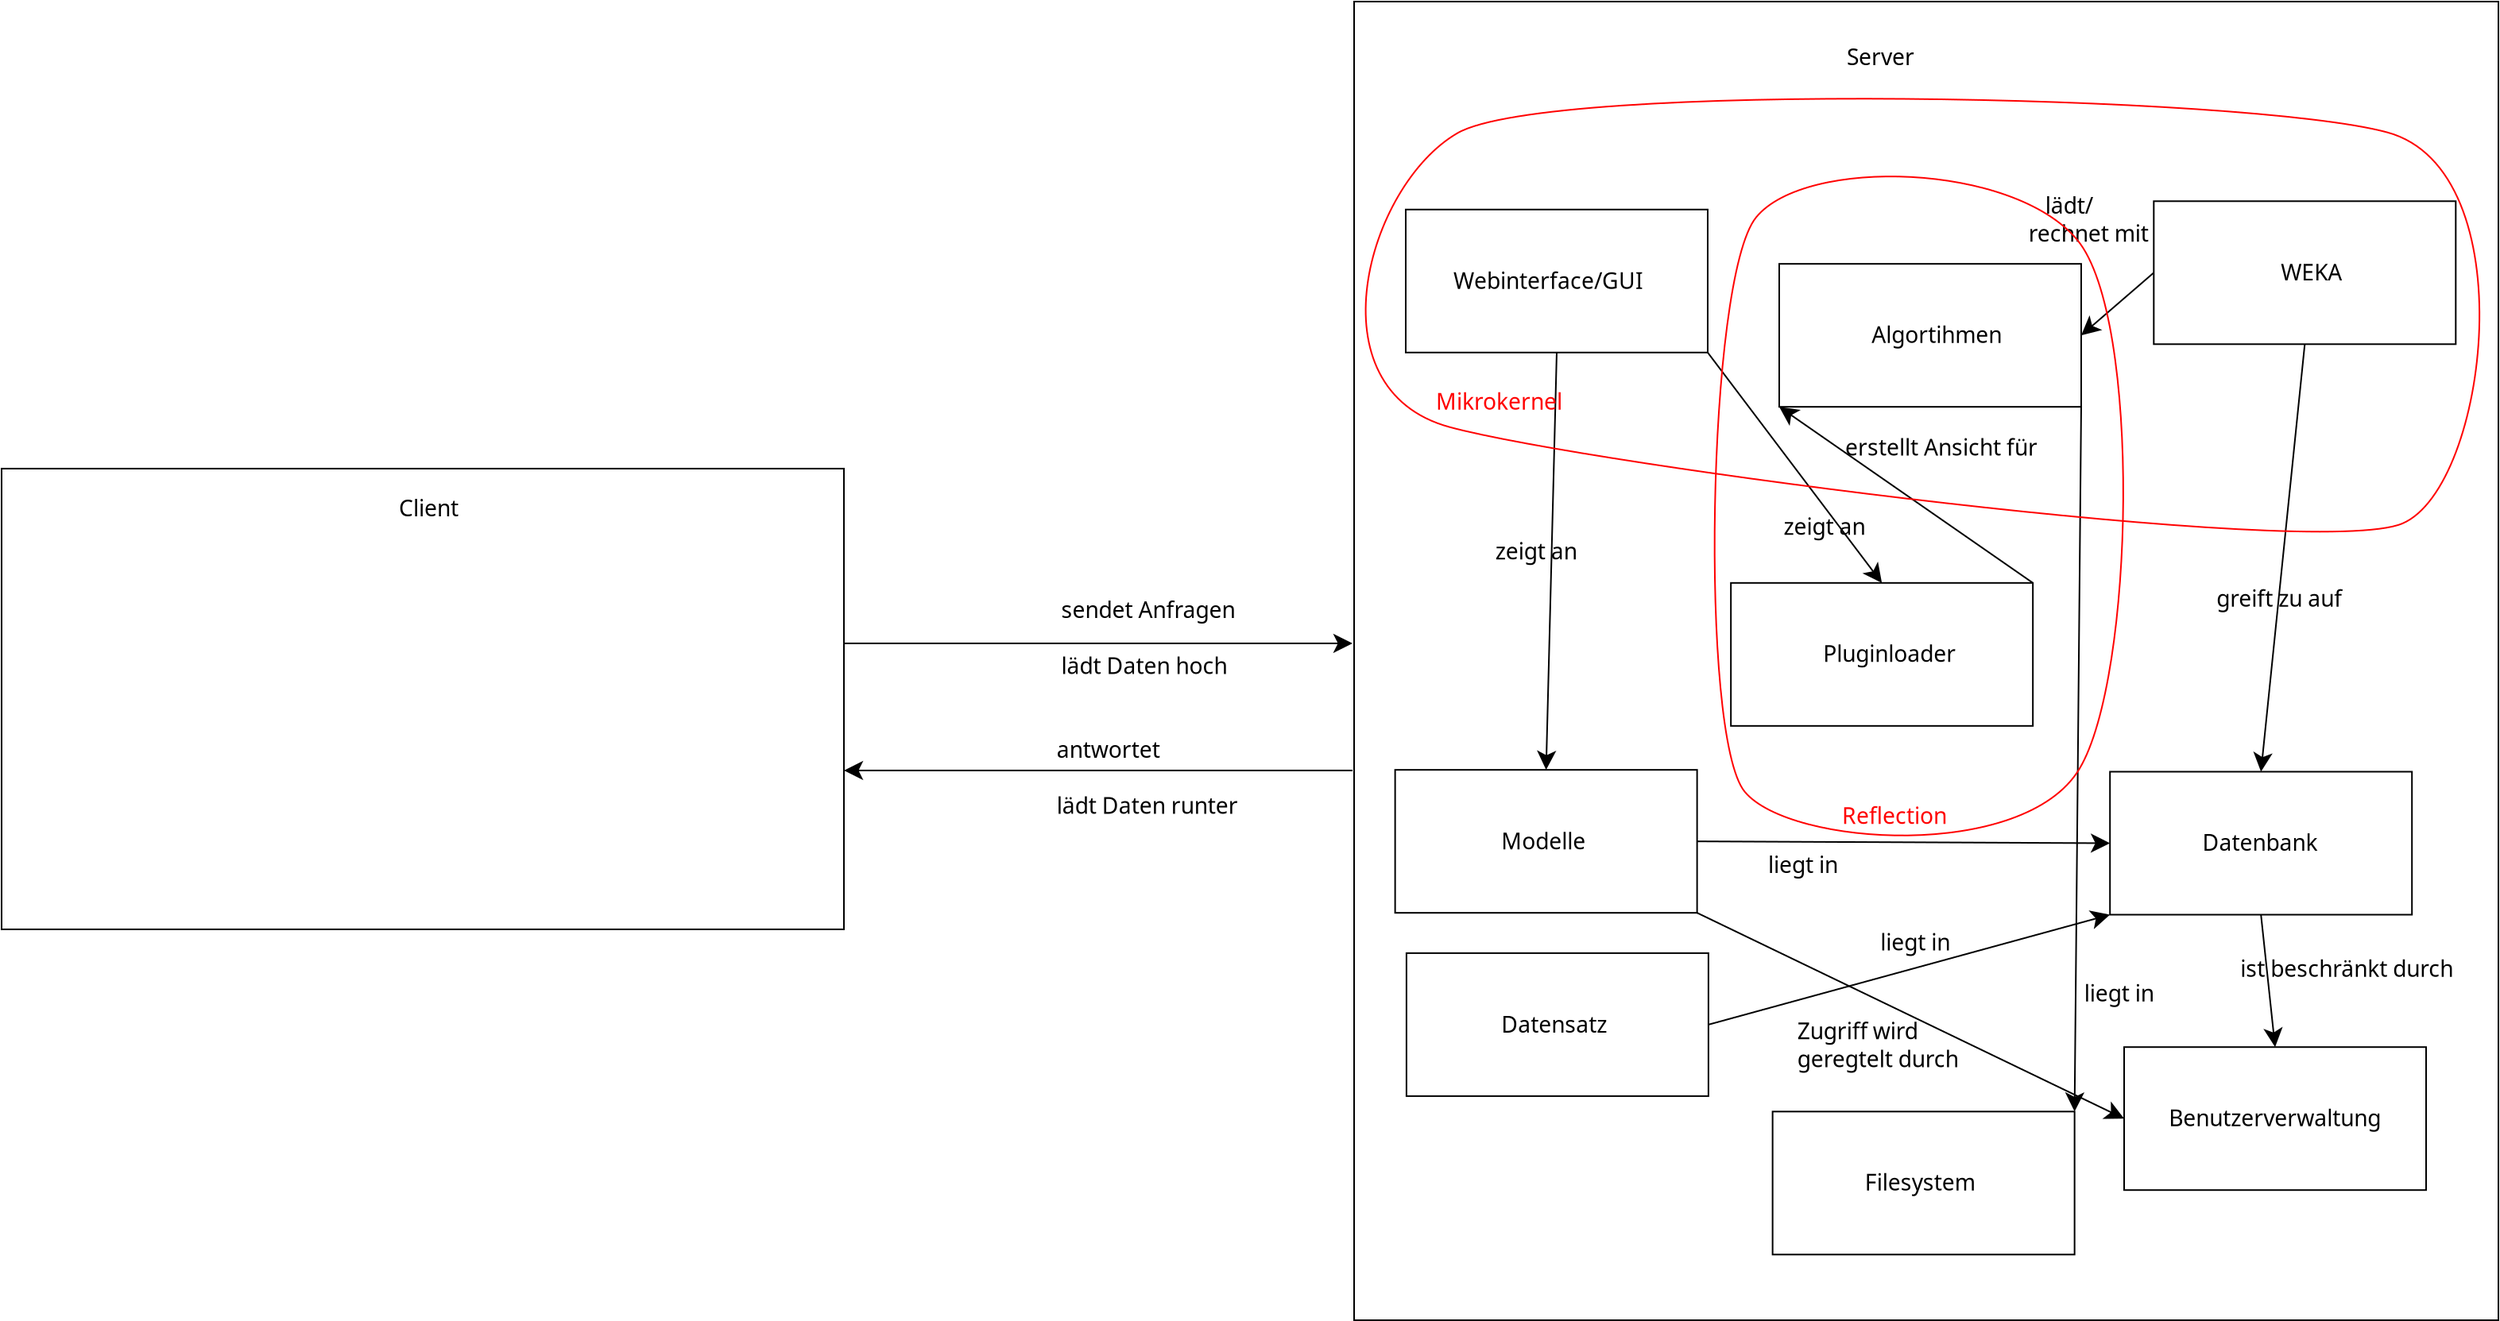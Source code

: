 <?xml version="1.0" encoding="UTF-8"?>
<dia:diagram xmlns:dia="http://www.lysator.liu.se/~alla/dia/">
  <dia:layer name="Server/Client" visible="true">
    <dia:object type="Standard - Line" version="0" id="O0">
      <dia:attribute name="obj_pos">
        <dia:point val="36,7"/>
      </dia:attribute>
      <dia:attribute name="obj_bb">
        <dia:rectangle val="35.95,6.388;68.112,7.612"/>
      </dia:attribute>
      <dia:attribute name="conn_endpoints">
        <dia:point val="36,7"/>
        <dia:point val="68,7"/>
      </dia:attribute>
      <dia:attribute name="numcp">
        <dia:int val="1"/>
      </dia:attribute>
      <dia:attribute name="end_arrow">
        <dia:enum val="22"/>
      </dia:attribute>
      <dia:attribute name="end_arrow_length">
        <dia:real val="1.0"/>
      </dia:attribute>
      <dia:attribute name="end_arrow_width">
        <dia:real val="1.0"/>
      </dia:attribute>
    </dia:object>
    <dia:object type="Standard - Line" version="0" id="O1">
      <dia:attribute name="obj_pos">
        <dia:point val="68,15"/>
      </dia:attribute>
      <dia:attribute name="obj_bb">
        <dia:rectangle val="35.888,14.388;68.05,15.612"/>
      </dia:attribute>
      <dia:attribute name="conn_endpoints">
        <dia:point val="68,15"/>
        <dia:point val="36,15"/>
      </dia:attribute>
      <dia:attribute name="numcp">
        <dia:int val="1"/>
      </dia:attribute>
      <dia:attribute name="end_arrow">
        <dia:enum val="22"/>
      </dia:attribute>
      <dia:attribute name="end_arrow_length">
        <dia:real val="1.0"/>
      </dia:attribute>
      <dia:attribute name="end_arrow_width">
        <dia:real val="1.0"/>
      </dia:attribute>
    </dia:object>
    <dia:object type="Standard - Text" version="1" id="O2">
      <dia:attribute name="obj_pos">
        <dia:point val="-27,6"/>
      </dia:attribute>
      <dia:attribute name="obj_bb">
        <dia:rectangle val="-27,5.405;-27,6.15"/>
      </dia:attribute>
      <dia:attribute name="text">
        <dia:composite type="text">
          <dia:attribute name="string">
            <dia:string>##</dia:string>
          </dia:attribute>
          <dia:attribute name="font">
            <dia:font family="sans" style="0" name="Helvetica"/>
          </dia:attribute>
          <dia:attribute name="height">
            <dia:real val="0.8"/>
          </dia:attribute>
          <dia:attribute name="pos">
            <dia:point val="-27,6"/>
          </dia:attribute>
          <dia:attribute name="color">
            <dia:color val="#000000"/>
          </dia:attribute>
          <dia:attribute name="alignment">
            <dia:enum val="0"/>
          </dia:attribute>
        </dia:composite>
      </dia:attribute>
      <dia:attribute name="valign">
        <dia:enum val="3"/>
      </dia:attribute>
    </dia:object>
    <dia:group>
      <dia:object type="Standard - Box" version="0" id="O3">
        <dia:attribute name="obj_pos">
          <dia:point val="68.1,-33.397"/>
        </dia:attribute>
        <dia:attribute name="obj_bb">
          <dia:rectangle val="68.05,-33.447;140.15,49.653"/>
        </dia:attribute>
        <dia:attribute name="elem_corner">
          <dia:point val="68.1,-33.397"/>
        </dia:attribute>
        <dia:attribute name="elem_width">
          <dia:real val="72"/>
        </dia:attribute>
        <dia:attribute name="elem_height">
          <dia:real val="83"/>
        </dia:attribute>
        <dia:attribute name="show_background">
          <dia:boolean val="true"/>
        </dia:attribute>
      </dia:object>
      <dia:object type="Standard - Text" version="1" id="O4">
        <dia:attribute name="obj_pos">
          <dia:point val="99.1,-29.397"/>
        </dia:attribute>
        <dia:attribute name="obj_bb">
          <dia:rectangle val="99.1,-30.707;103.725,-29.065"/>
        </dia:attribute>
        <dia:attribute name="text">
          <dia:composite type="text">
            <dia:attribute name="string">
              <dia:string>#Server#</dia:string>
            </dia:attribute>
            <dia:attribute name="font">
              <dia:font family="sans" style="0" name="Helvetica"/>
            </dia:attribute>
            <dia:attribute name="height">
              <dia:real val="1.764"/>
            </dia:attribute>
            <dia:attribute name="pos">
              <dia:point val="99.1,-29.397"/>
            </dia:attribute>
            <dia:attribute name="color">
              <dia:color val="#000000"/>
            </dia:attribute>
            <dia:attribute name="alignment">
              <dia:enum val="0"/>
            </dia:attribute>
          </dia:composite>
        </dia:attribute>
        <dia:attribute name="valign">
          <dia:enum val="3"/>
        </dia:attribute>
      </dia:object>
    </dia:group>
    <dia:group>
      <dia:object type="Standard - Box" version="0" id="O5">
        <dia:attribute name="obj_pos">
          <dia:point val="-17,-4"/>
        </dia:attribute>
        <dia:attribute name="obj_bb">
          <dia:rectangle val="-17.05,-4.05;36.05,25.05"/>
        </dia:attribute>
        <dia:attribute name="elem_corner">
          <dia:point val="-17,-4"/>
        </dia:attribute>
        <dia:attribute name="elem_width">
          <dia:real val="53"/>
        </dia:attribute>
        <dia:attribute name="elem_height">
          <dia:real val="29"/>
        </dia:attribute>
        <dia:attribute name="show_background">
          <dia:boolean val="true"/>
        </dia:attribute>
      </dia:object>
      <dia:object type="Standard - Text" version="1" id="O6">
        <dia:attribute name="obj_pos">
          <dia:point val="8,-1"/>
        </dia:attribute>
        <dia:attribute name="obj_bb">
          <dia:rectangle val="8,-2.31;12.082,-0.667"/>
        </dia:attribute>
        <dia:attribute name="text">
          <dia:composite type="text">
            <dia:attribute name="string">
              <dia:string>#Client#</dia:string>
            </dia:attribute>
            <dia:attribute name="font">
              <dia:font family="sans" style="0" name="Helvetica"/>
            </dia:attribute>
            <dia:attribute name="height">
              <dia:real val="1.764"/>
            </dia:attribute>
            <dia:attribute name="pos">
              <dia:point val="8,-1"/>
            </dia:attribute>
            <dia:attribute name="color">
              <dia:color val="#000000"/>
            </dia:attribute>
            <dia:attribute name="alignment">
              <dia:enum val="0"/>
            </dia:attribute>
          </dia:composite>
        </dia:attribute>
        <dia:attribute name="valign">
          <dia:enum val="3"/>
        </dia:attribute>
      </dia:object>
    </dia:group>
    <dia:object type="Standard - Text" version="1" id="O7">
      <dia:attribute name="obj_pos">
        <dia:point val="49.678,5.4"/>
      </dia:attribute>
      <dia:attribute name="obj_bb">
        <dia:rectangle val="49.678,4.049;61.431,9.342"/>
      </dia:attribute>
      <dia:attribute name="text">
        <dia:composite type="text">
          <dia:attribute name="string">
            <dia:string>#sendet Anfragen

lädt Daten hoch#</dia:string>
          </dia:attribute>
          <dia:attribute name="font">
            <dia:font family="sans" style="0" name="Helvetica"/>
          </dia:attribute>
          <dia:attribute name="height">
            <dia:real val="1.764"/>
          </dia:attribute>
          <dia:attribute name="pos">
            <dia:point val="49.678,5.4"/>
          </dia:attribute>
          <dia:attribute name="color">
            <dia:color val="#000000"/>
          </dia:attribute>
          <dia:attribute name="alignment">
            <dia:enum val="0"/>
          </dia:attribute>
        </dia:composite>
      </dia:attribute>
      <dia:attribute name="valign">
        <dia:enum val="3"/>
      </dia:attribute>
    </dia:object>
    <dia:object type="Standard - Text" version="1" id="O8">
      <dia:attribute name="obj_pos">
        <dia:point val="49.392,14.2"/>
      </dia:attribute>
      <dia:attribute name="obj_bb">
        <dia:rectangle val="49.392,12.849;61.661,18.142"/>
      </dia:attribute>
      <dia:attribute name="text">
        <dia:composite type="text">
          <dia:attribute name="string">
            <dia:string>#antwortet

lädt Daten runter#</dia:string>
          </dia:attribute>
          <dia:attribute name="font">
            <dia:font family="sans" style="0" name="Helvetica"/>
          </dia:attribute>
          <dia:attribute name="height">
            <dia:real val="1.764"/>
          </dia:attribute>
          <dia:attribute name="pos">
            <dia:point val="49.392,14.2"/>
          </dia:attribute>
          <dia:attribute name="color">
            <dia:color val="#000000"/>
          </dia:attribute>
          <dia:attribute name="alignment">
            <dia:enum val="0"/>
          </dia:attribute>
        </dia:composite>
      </dia:attribute>
      <dia:attribute name="valign">
        <dia:enum val="3"/>
      </dia:attribute>
    </dia:object>
  </dia:layer>
  <dia:layer name="Objekte" visible="true" active="true">
    <dia:group>
      <dia:object type="Standard - Box" version="0" id="O9">
        <dia:attribute name="obj_pos">
          <dia:point val="118.416,-20.833"/>
        </dia:attribute>
        <dia:attribute name="obj_bb">
          <dia:rectangle val="118.366,-20.883;137.466,-11.783"/>
        </dia:attribute>
        <dia:attribute name="elem_corner">
          <dia:point val="118.416,-20.833"/>
        </dia:attribute>
        <dia:attribute name="elem_width">
          <dia:real val="19"/>
        </dia:attribute>
        <dia:attribute name="elem_height">
          <dia:real val="9"/>
        </dia:attribute>
        <dia:attribute name="show_background">
          <dia:boolean val="true"/>
        </dia:attribute>
      </dia:object>
      <dia:object type="Standard - Text" version="1" id="O10">
        <dia:attribute name="obj_pos">
          <dia:point val="126.416,-15.833"/>
        </dia:attribute>
        <dia:attribute name="obj_bb">
          <dia:rectangle val="126.416,-17.143;130.591,-15.5"/>
        </dia:attribute>
        <dia:attribute name="text">
          <dia:composite type="text">
            <dia:attribute name="string">
              <dia:string>#WEKA#</dia:string>
            </dia:attribute>
            <dia:attribute name="font">
              <dia:font family="sans" style="0" name="Helvetica"/>
            </dia:attribute>
            <dia:attribute name="height">
              <dia:real val="1.764"/>
            </dia:attribute>
            <dia:attribute name="pos">
              <dia:point val="126.416,-15.833"/>
            </dia:attribute>
            <dia:attribute name="color">
              <dia:color val="#000000"/>
            </dia:attribute>
            <dia:attribute name="alignment">
              <dia:enum val="0"/>
            </dia:attribute>
          </dia:composite>
        </dia:attribute>
        <dia:attribute name="valign">
          <dia:enum val="3"/>
        </dia:attribute>
      </dia:object>
    </dia:group>
    <dia:group>
      <dia:object type="Standard - Box" version="0" id="O11">
        <dia:attribute name="obj_pos">
          <dia:point val="94.432,36.47"/>
        </dia:attribute>
        <dia:attribute name="obj_bb">
          <dia:rectangle val="94.382,36.42;113.482,45.52"/>
        </dia:attribute>
        <dia:attribute name="elem_corner">
          <dia:point val="94.432,36.47"/>
        </dia:attribute>
        <dia:attribute name="elem_width">
          <dia:real val="19"/>
        </dia:attribute>
        <dia:attribute name="elem_height">
          <dia:real val="9"/>
        </dia:attribute>
        <dia:attribute name="show_background">
          <dia:boolean val="true"/>
        </dia:attribute>
      </dia:object>
      <dia:object type="Standard - Text" version="1" id="O12">
        <dia:attribute name="obj_pos">
          <dia:point val="100.242,41.443"/>
        </dia:attribute>
        <dia:attribute name="obj_bb">
          <dia:rectangle val="100.242,40.133;107.802,41.775"/>
        </dia:attribute>
        <dia:attribute name="text">
          <dia:composite type="text">
            <dia:attribute name="string">
              <dia:string>#Filesystem#</dia:string>
            </dia:attribute>
            <dia:attribute name="font">
              <dia:font family="sans" style="0" name="Helvetica"/>
            </dia:attribute>
            <dia:attribute name="height">
              <dia:real val="1.764"/>
            </dia:attribute>
            <dia:attribute name="pos">
              <dia:point val="100.242,41.443"/>
            </dia:attribute>
            <dia:attribute name="color">
              <dia:color val="#000000"/>
            </dia:attribute>
            <dia:attribute name="alignment">
              <dia:enum val="0"/>
            </dia:attribute>
          </dia:composite>
        </dia:attribute>
        <dia:attribute name="valign">
          <dia:enum val="3"/>
        </dia:attribute>
      </dia:object>
    </dia:group>
    <dia:group>
      <dia:object type="Standard - Box" version="0" id="O13">
        <dia:attribute name="obj_pos">
          <dia:point val="116.55,32.412"/>
        </dia:attribute>
        <dia:attribute name="obj_bb">
          <dia:rectangle val="116.5,32.362;135.6,41.462"/>
        </dia:attribute>
        <dia:attribute name="elem_corner">
          <dia:point val="116.55,32.412"/>
        </dia:attribute>
        <dia:attribute name="elem_width">
          <dia:real val="19"/>
        </dia:attribute>
        <dia:attribute name="elem_height">
          <dia:real val="9"/>
        </dia:attribute>
        <dia:attribute name="show_background">
          <dia:boolean val="true"/>
        </dia:attribute>
      </dia:object>
      <dia:object type="Standard - Text" version="1" id="O14">
        <dia:attribute name="obj_pos">
          <dia:point val="119.36,37.384"/>
        </dia:attribute>
        <dia:attribute name="obj_bb">
          <dia:rectangle val="119.36,36.074;133.645,37.717"/>
        </dia:attribute>
        <dia:attribute name="text">
          <dia:composite type="text">
            <dia:attribute name="string">
              <dia:string>#Benutzerverwaltung#</dia:string>
            </dia:attribute>
            <dia:attribute name="font">
              <dia:font family="sans" style="0" name="Helvetica"/>
            </dia:attribute>
            <dia:attribute name="height">
              <dia:real val="1.764"/>
            </dia:attribute>
            <dia:attribute name="pos">
              <dia:point val="119.36,37.384"/>
            </dia:attribute>
            <dia:attribute name="color">
              <dia:color val="#000000"/>
            </dia:attribute>
            <dia:attribute name="alignment">
              <dia:enum val="0"/>
            </dia:attribute>
          </dia:composite>
        </dia:attribute>
        <dia:attribute name="valign">
          <dia:enum val="3"/>
        </dia:attribute>
      </dia:object>
    </dia:group>
    <dia:group>
      <dia:object type="Standard - Box" version="0" id="O15">
        <dia:attribute name="obj_pos">
          <dia:point val="91.808,3.195"/>
        </dia:attribute>
        <dia:attribute name="obj_bb">
          <dia:rectangle val="91.758,3.145;110.858,12.245"/>
        </dia:attribute>
        <dia:attribute name="elem_corner">
          <dia:point val="91.808,3.195"/>
        </dia:attribute>
        <dia:attribute name="elem_width">
          <dia:real val="19"/>
        </dia:attribute>
        <dia:attribute name="elem_height">
          <dia:real val="9"/>
        </dia:attribute>
        <dia:attribute name="show_background">
          <dia:boolean val="true"/>
        </dia:attribute>
      </dia:object>
      <dia:object type="Standard - Text" version="1" id="O16">
        <dia:attribute name="obj_pos">
          <dia:point val="97.618,8.167"/>
        </dia:attribute>
        <dia:attribute name="obj_bb">
          <dia:rectangle val="97.618,6.857;106.396,8.5"/>
        </dia:attribute>
        <dia:attribute name="text">
          <dia:composite type="text">
            <dia:attribute name="string">
              <dia:string>#Pluginloader#</dia:string>
            </dia:attribute>
            <dia:attribute name="font">
              <dia:font family="sans" style="0" name="Helvetica"/>
            </dia:attribute>
            <dia:attribute name="height">
              <dia:real val="1.764"/>
            </dia:attribute>
            <dia:attribute name="pos">
              <dia:point val="97.618,8.167"/>
            </dia:attribute>
            <dia:attribute name="color">
              <dia:color val="#000000"/>
            </dia:attribute>
            <dia:attribute name="alignment">
              <dia:enum val="0"/>
            </dia:attribute>
          </dia:composite>
        </dia:attribute>
        <dia:attribute name="valign">
          <dia:enum val="3"/>
        </dia:attribute>
      </dia:object>
    </dia:group>
    <dia:group>
      <dia:object type="Standard - Box" version="0" id="O17">
        <dia:attribute name="obj_pos">
          <dia:point val="71.349,-20.308"/>
        </dia:attribute>
        <dia:attribute name="obj_bb">
          <dia:rectangle val="71.299,-20.358;90.399,-11.258"/>
        </dia:attribute>
        <dia:attribute name="elem_corner">
          <dia:point val="71.349,-20.308"/>
        </dia:attribute>
        <dia:attribute name="elem_width">
          <dia:real val="19"/>
        </dia:attribute>
        <dia:attribute name="elem_height">
          <dia:real val="9"/>
        </dia:attribute>
        <dia:attribute name="show_background">
          <dia:boolean val="true"/>
        </dia:attribute>
      </dia:object>
      <dia:object type="Standard - Text" version="1" id="O18">
        <dia:attribute name="obj_pos">
          <dia:point val="74.349,-15.308"/>
        </dia:attribute>
        <dia:attribute name="obj_bb">
          <dia:rectangle val="74.349,-16.618;86.811,-14.976"/>
        </dia:attribute>
        <dia:attribute name="text">
          <dia:composite type="text">
            <dia:attribute name="string">
              <dia:string>#Webinterface/GUI#</dia:string>
            </dia:attribute>
            <dia:attribute name="font">
              <dia:font family="sans" style="0" name="Helvetica"/>
            </dia:attribute>
            <dia:attribute name="height">
              <dia:real val="1.764"/>
            </dia:attribute>
            <dia:attribute name="pos">
              <dia:point val="74.349,-15.308"/>
            </dia:attribute>
            <dia:attribute name="color">
              <dia:color val="#000000"/>
            </dia:attribute>
            <dia:attribute name="alignment">
              <dia:enum val="0"/>
            </dia:attribute>
          </dia:composite>
        </dia:attribute>
        <dia:attribute name="valign">
          <dia:enum val="3"/>
        </dia:attribute>
      </dia:object>
    </dia:group>
    <dia:group>
      <dia:object type="Standard - Box" version="0" id="O19">
        <dia:attribute name="obj_pos">
          <dia:point val="115.66,15.078"/>
        </dia:attribute>
        <dia:attribute name="obj_bb">
          <dia:rectangle val="115.61,15.028;134.71,24.128"/>
        </dia:attribute>
        <dia:attribute name="elem_corner">
          <dia:point val="115.66,15.078"/>
        </dia:attribute>
        <dia:attribute name="elem_width">
          <dia:real val="19"/>
        </dia:attribute>
        <dia:attribute name="elem_height">
          <dia:real val="9"/>
        </dia:attribute>
        <dia:attribute name="show_background">
          <dia:boolean val="true"/>
        </dia:attribute>
      </dia:object>
      <dia:object type="Standard - Text" version="1" id="O20">
        <dia:attribute name="obj_pos">
          <dia:point val="121.47,20.051"/>
        </dia:attribute>
        <dia:attribute name="obj_bb">
          <dia:rectangle val="121.47,18.741;129.202,20.383"/>
        </dia:attribute>
        <dia:attribute name="text">
          <dia:composite type="text">
            <dia:attribute name="string">
              <dia:string>#Datenbank#</dia:string>
            </dia:attribute>
            <dia:attribute name="font">
              <dia:font family="sans" style="0" name="Helvetica"/>
            </dia:attribute>
            <dia:attribute name="height">
              <dia:real val="1.764"/>
            </dia:attribute>
            <dia:attribute name="pos">
              <dia:point val="121.47,20.051"/>
            </dia:attribute>
            <dia:attribute name="color">
              <dia:color val="#000000"/>
            </dia:attribute>
            <dia:attribute name="alignment">
              <dia:enum val="0"/>
            </dia:attribute>
          </dia:composite>
        </dia:attribute>
        <dia:attribute name="valign">
          <dia:enum val="3"/>
        </dia:attribute>
      </dia:object>
    </dia:group>
    <dia:group>
      <dia:object type="Standard - Box" version="0" id="O21">
        <dia:attribute name="obj_pos">
          <dia:point val="94.849,-16.889"/>
        </dia:attribute>
        <dia:attribute name="obj_bb">
          <dia:rectangle val="94.799,-16.939;113.899,-7.839"/>
        </dia:attribute>
        <dia:attribute name="elem_corner">
          <dia:point val="94.849,-16.889"/>
        </dia:attribute>
        <dia:attribute name="elem_width">
          <dia:real val="19"/>
        </dia:attribute>
        <dia:attribute name="elem_height">
          <dia:real val="9"/>
        </dia:attribute>
        <dia:attribute name="show_background">
          <dia:boolean val="true"/>
        </dia:attribute>
      </dia:object>
      <dia:object type="Standard - Text" version="1" id="O22">
        <dia:attribute name="obj_pos">
          <dia:point val="100.659,-11.916"/>
        </dia:attribute>
        <dia:attribute name="obj_bb">
          <dia:rectangle val="100.659,-13.226;109.324,-11.584"/>
        </dia:attribute>
        <dia:attribute name="text">
          <dia:composite type="text">
            <dia:attribute name="string">
              <dia:string>#Algortihmen#</dia:string>
            </dia:attribute>
            <dia:attribute name="font">
              <dia:font family="sans" style="0" name="Helvetica"/>
            </dia:attribute>
            <dia:attribute name="height">
              <dia:real val="1.764"/>
            </dia:attribute>
            <dia:attribute name="pos">
              <dia:point val="100.659,-11.916"/>
            </dia:attribute>
            <dia:attribute name="color">
              <dia:color val="#000000"/>
            </dia:attribute>
            <dia:attribute name="alignment">
              <dia:enum val="0"/>
            </dia:attribute>
          </dia:composite>
        </dia:attribute>
        <dia:attribute name="valign">
          <dia:enum val="3"/>
        </dia:attribute>
      </dia:object>
    </dia:group>
    <dia:group>
      <dia:object type="Standard - Box" version="0" id="O23">
        <dia:attribute name="obj_pos">
          <dia:point val="70.681,14.961"/>
        </dia:attribute>
        <dia:attribute name="obj_bb">
          <dia:rectangle val="70.631,14.912;89.731,24.012"/>
        </dia:attribute>
        <dia:attribute name="elem_corner">
          <dia:point val="70.681,14.961"/>
        </dia:attribute>
        <dia:attribute name="elem_width">
          <dia:real val="19"/>
        </dia:attribute>
        <dia:attribute name="elem_height">
          <dia:real val="9"/>
        </dia:attribute>
        <dia:attribute name="show_background">
          <dia:boolean val="true"/>
        </dia:attribute>
      </dia:object>
      <dia:object type="Standard - Text" version="1" id="O24">
        <dia:attribute name="obj_pos">
          <dia:point val="77.368,19.962"/>
        </dia:attribute>
        <dia:attribute name="obj_bb">
          <dia:rectangle val="77.368,18.651;82.863,20.294"/>
        </dia:attribute>
        <dia:attribute name="text">
          <dia:composite type="text">
            <dia:attribute name="string">
              <dia:string>#Modelle#</dia:string>
            </dia:attribute>
            <dia:attribute name="font">
              <dia:font family="sans" style="0" name="Helvetica"/>
            </dia:attribute>
            <dia:attribute name="height">
              <dia:real val="1.764"/>
            </dia:attribute>
            <dia:attribute name="pos">
              <dia:point val="77.368,19.962"/>
            </dia:attribute>
            <dia:attribute name="color">
              <dia:color val="#000000"/>
            </dia:attribute>
            <dia:attribute name="alignment">
              <dia:enum val="0"/>
            </dia:attribute>
          </dia:composite>
        </dia:attribute>
        <dia:attribute name="valign">
          <dia:enum val="3"/>
        </dia:attribute>
      </dia:object>
    </dia:group>
    <dia:object type="Standard - Line" version="0" id="O25">
      <dia:attribute name="obj_pos">
        <dia:point val="113.432,36.47"/>
      </dia:attribute>
      <dia:attribute name="obj_bb">
        <dia:rectangle val="112.832,-7.939;114.056,36.521"/>
      </dia:attribute>
      <dia:attribute name="conn_endpoints">
        <dia:point val="113.432,36.47"/>
        <dia:point val="113.849,-7.889"/>
      </dia:attribute>
      <dia:attribute name="numcp">
        <dia:int val="1"/>
      </dia:attribute>
      <dia:attribute name="start_arrow">
        <dia:enum val="22"/>
      </dia:attribute>
      <dia:attribute name="start_arrow_length">
        <dia:real val="1.0"/>
      </dia:attribute>
      <dia:attribute name="start_arrow_width">
        <dia:real val="1.0"/>
      </dia:attribute>
      <dia:connections>
        <dia:connection handle="0" to="O11" connection="2"/>
        <dia:connection handle="1" to="O21" connection="7"/>
      </dia:connections>
    </dia:object>
    <dia:group>
      <dia:object type="Standard - Box" version="0" id="O26">
        <dia:attribute name="obj_pos">
          <dia:point val="71.395,26.497"/>
        </dia:attribute>
        <dia:attribute name="obj_bb">
          <dia:rectangle val="71.345,26.447;90.445,35.547"/>
        </dia:attribute>
        <dia:attribute name="elem_corner">
          <dia:point val="71.395,26.497"/>
        </dia:attribute>
        <dia:attribute name="elem_width">
          <dia:real val="19"/>
        </dia:attribute>
        <dia:attribute name="elem_height">
          <dia:real val="9"/>
        </dia:attribute>
        <dia:attribute name="show_background">
          <dia:boolean val="true"/>
        </dia:attribute>
      </dia:object>
      <dia:object type="Standard - Text" version="1" id="O27">
        <dia:attribute name="obj_pos">
          <dia:point val="77.368,31.497"/>
        </dia:attribute>
        <dia:attribute name="obj_bb">
          <dia:rectangle val="77.368,30.187;84.523,31.829"/>
        </dia:attribute>
        <dia:attribute name="text">
          <dia:composite type="text">
            <dia:attribute name="string">
              <dia:string>#Datensatz#</dia:string>
            </dia:attribute>
            <dia:attribute name="font">
              <dia:font family="sans" style="0" name="Helvetica"/>
            </dia:attribute>
            <dia:attribute name="height">
              <dia:real val="1.764"/>
            </dia:attribute>
            <dia:attribute name="pos">
              <dia:point val="77.368,31.497"/>
            </dia:attribute>
            <dia:attribute name="color">
              <dia:color val="#000000"/>
            </dia:attribute>
            <dia:attribute name="alignment">
              <dia:enum val="0"/>
            </dia:attribute>
          </dia:composite>
        </dia:attribute>
        <dia:attribute name="valign">
          <dia:enum val="3"/>
        </dia:attribute>
      </dia:object>
    </dia:group>
    <dia:object type="Standard - Text" version="1" id="O28">
      <dia:attribute name="obj_pos">
        <dia:point val="114.037,29.541"/>
      </dia:attribute>
      <dia:attribute name="obj_bb">
        <dia:rectangle val="113.996,28.19;118.87,29.955"/>
      </dia:attribute>
      <dia:attribute name="text">
        <dia:composite type="text">
          <dia:attribute name="string">
            <dia:string>#liegt in#</dia:string>
          </dia:attribute>
          <dia:attribute name="font">
            <dia:font family="sans" style="0" name="Helvetica"/>
          </dia:attribute>
          <dia:attribute name="height">
            <dia:real val="1.764"/>
          </dia:attribute>
          <dia:attribute name="pos">
            <dia:point val="114.037,29.541"/>
          </dia:attribute>
          <dia:attribute name="color">
            <dia:color val="#000000"/>
          </dia:attribute>
          <dia:attribute name="alignment">
            <dia:enum val="0"/>
          </dia:attribute>
        </dia:composite>
      </dia:attribute>
      <dia:attribute name="valign">
        <dia:enum val="3"/>
      </dia:attribute>
    </dia:object>
    <dia:group>
      <dia:object type="Standard - Line" version="0" id="O29">
        <dia:attribute name="obj_pos">
          <dia:point val="80.849,-11.308"/>
        </dia:attribute>
        <dia:attribute name="obj_bb">
          <dia:rectangle val="79.598,-11.359;80.9,15.073"/>
        </dia:attribute>
        <dia:attribute name="conn_endpoints">
          <dia:point val="80.849,-11.308"/>
          <dia:point val="80.181,14.961"/>
        </dia:attribute>
        <dia:attribute name="numcp">
          <dia:int val="1"/>
        </dia:attribute>
        <dia:attribute name="end_arrow">
          <dia:enum val="22"/>
        </dia:attribute>
        <dia:attribute name="end_arrow_length">
          <dia:real val="1.0"/>
        </dia:attribute>
        <dia:attribute name="end_arrow_width">
          <dia:real val="1.0"/>
        </dia:attribute>
      </dia:object>
      <dia:object type="Standard - Text" version="1" id="O30">
        <dia:attribute name="obj_pos">
          <dia:point val="76.982,1.711"/>
        </dia:attribute>
        <dia:attribute name="obj_bb">
          <dia:rectangle val="76.982,0.401;82.634,2.044"/>
        </dia:attribute>
        <dia:attribute name="text">
          <dia:composite type="text">
            <dia:attribute name="string">
              <dia:string>#zeigt an#</dia:string>
            </dia:attribute>
            <dia:attribute name="font">
              <dia:font family="sans" style="0" name="Helvetica"/>
            </dia:attribute>
            <dia:attribute name="height">
              <dia:real val="1.764"/>
            </dia:attribute>
            <dia:attribute name="pos">
              <dia:point val="76.982,1.711"/>
            </dia:attribute>
            <dia:attribute name="color">
              <dia:color val="#000000"/>
            </dia:attribute>
            <dia:attribute name="alignment">
              <dia:enum val="0"/>
            </dia:attribute>
          </dia:composite>
        </dia:attribute>
        <dia:attribute name="valign">
          <dia:enum val="3"/>
        </dia:attribute>
      </dia:object>
    </dia:group>
    <dia:group>
      <dia:object type="Standard - Line" version="0" id="O31">
        <dia:attribute name="obj_pos">
          <dia:point val="115.66,19.578"/>
        </dia:attribute>
        <dia:attribute name="obj_bb">
          <dia:rectangle val="89.631,18.961;115.71,20.185"/>
        </dia:attribute>
        <dia:attribute name="conn_endpoints">
          <dia:point val="115.66,19.578"/>
          <dia:point val="89.681,19.462"/>
        </dia:attribute>
        <dia:attribute name="numcp">
          <dia:int val="1"/>
        </dia:attribute>
        <dia:attribute name="start_arrow">
          <dia:enum val="22"/>
        </dia:attribute>
        <dia:attribute name="start_arrow_length">
          <dia:real val="1.0"/>
        </dia:attribute>
        <dia:attribute name="start_arrow_width">
          <dia:real val="1.0"/>
        </dia:attribute>
      </dia:object>
      <dia:object type="Standard - Text" version="1" id="O32">
        <dia:attribute name="obj_pos">
          <dia:point val="94.154,21.454"/>
        </dia:attribute>
        <dia:attribute name="obj_bb">
          <dia:rectangle val="94.154,20.103;99.027,21.869"/>
        </dia:attribute>
        <dia:attribute name="text">
          <dia:composite type="text">
            <dia:attribute name="string">
              <dia:string>#liegt in#</dia:string>
            </dia:attribute>
            <dia:attribute name="font">
              <dia:font family="sans" style="0" name="Helvetica"/>
            </dia:attribute>
            <dia:attribute name="height">
              <dia:real val="1.764"/>
            </dia:attribute>
            <dia:attribute name="pos">
              <dia:point val="94.154,21.454"/>
            </dia:attribute>
            <dia:attribute name="color">
              <dia:color val="#000000"/>
            </dia:attribute>
            <dia:attribute name="alignment">
              <dia:enum val="0"/>
            </dia:attribute>
          </dia:composite>
        </dia:attribute>
        <dia:attribute name="valign">
          <dia:enum val="3"/>
        </dia:attribute>
      </dia:object>
    </dia:group>
    <dia:group>
      <dia:object type="Standard - Line" version="0" id="O33">
        <dia:attribute name="obj_pos">
          <dia:point val="90.349,-11.308"/>
        </dia:attribute>
        <dia:attribute name="obj_bb">
          <dia:rectangle val="90.279,-11.378;101.378,3.284"/>
        </dia:attribute>
        <dia:attribute name="conn_endpoints">
          <dia:point val="90.349,-11.308"/>
          <dia:point val="101.308,3.195"/>
        </dia:attribute>
        <dia:attribute name="numcp">
          <dia:int val="1"/>
        </dia:attribute>
        <dia:attribute name="end_arrow">
          <dia:enum val="22"/>
        </dia:attribute>
        <dia:attribute name="end_arrow_length">
          <dia:real val="1.0"/>
        </dia:attribute>
        <dia:attribute name="end_arrow_width">
          <dia:real val="1.0"/>
        </dia:attribute>
      </dia:object>
      <dia:object type="Standard - Text" version="1" id="O34">
        <dia:attribute name="obj_pos">
          <dia:point val="95.129,0.167"/>
        </dia:attribute>
        <dia:attribute name="obj_bb">
          <dia:rectangle val="95.088,-1.184;100.782,0.582"/>
        </dia:attribute>
        <dia:attribute name="text">
          <dia:composite type="text">
            <dia:attribute name="string">
              <dia:string>#zeigt an#</dia:string>
            </dia:attribute>
            <dia:attribute name="font">
              <dia:font family="sans" style="0" name="Helvetica"/>
            </dia:attribute>
            <dia:attribute name="height">
              <dia:real val="1.764"/>
            </dia:attribute>
            <dia:attribute name="pos">
              <dia:point val="95.129,0.167"/>
            </dia:attribute>
            <dia:attribute name="color">
              <dia:color val="#000000"/>
            </dia:attribute>
            <dia:attribute name="alignment">
              <dia:enum val="0"/>
            </dia:attribute>
          </dia:composite>
        </dia:attribute>
        <dia:attribute name="valign">
          <dia:enum val="3"/>
        </dia:attribute>
      </dia:object>
    </dia:group>
    <dia:group>
      <dia:object type="Standard - Line" version="0" id="O35">
        <dia:attribute name="obj_pos">
          <dia:point val="113.849,-12.389"/>
        </dia:attribute>
        <dia:attribute name="obj_bb">
          <dia:rectangle val="113.779,-16.403;118.487,-12.318"/>
        </dia:attribute>
        <dia:attribute name="conn_endpoints">
          <dia:point val="113.849,-12.389"/>
          <dia:point val="118.416,-16.333"/>
        </dia:attribute>
        <dia:attribute name="numcp">
          <dia:int val="1"/>
        </dia:attribute>
        <dia:attribute name="start_arrow">
          <dia:enum val="22"/>
        </dia:attribute>
        <dia:attribute name="start_arrow_length">
          <dia:real val="1.0"/>
        </dia:attribute>
        <dia:attribute name="start_arrow_width">
          <dia:real val="1.0"/>
        </dia:attribute>
      </dia:object>
      <dia:object type="Standard - Text" version="1" id="O36">
        <dia:attribute name="obj_pos">
          <dia:point val="110.541,-20.049"/>
        </dia:attribute>
        <dia:attribute name="obj_bb">
          <dia:rectangle val="110.541,-21.359;118.734,-17.953"/>
        </dia:attribute>
        <dia:attribute name="text">
          <dia:composite type="text">
            <dia:attribute name="string">
              <dia:string>#   lädt/
rechnet mit#</dia:string>
            </dia:attribute>
            <dia:attribute name="font">
              <dia:font family="sans" style="0" name="Helvetica"/>
            </dia:attribute>
            <dia:attribute name="height">
              <dia:real val="1.764"/>
            </dia:attribute>
            <dia:attribute name="pos">
              <dia:point val="110.541,-20.049"/>
            </dia:attribute>
            <dia:attribute name="color">
              <dia:color val="#000000"/>
            </dia:attribute>
            <dia:attribute name="alignment">
              <dia:enum val="0"/>
            </dia:attribute>
          </dia:composite>
        </dia:attribute>
        <dia:attribute name="valign">
          <dia:enum val="3"/>
        </dia:attribute>
      </dia:object>
    </dia:group>
    <dia:group>
      <dia:object type="Standard - Line" version="0" id="O37">
        <dia:attribute name="obj_pos">
          <dia:point val="127.916,-11.833"/>
        </dia:attribute>
        <dia:attribute name="obj_bb">
          <dia:rectangle val="124.664,-11.887;127.971,15.19"/>
        </dia:attribute>
        <dia:attribute name="conn_endpoints">
          <dia:point val="127.916,-11.833"/>
          <dia:point val="125.16,15.078"/>
        </dia:attribute>
        <dia:attribute name="numcp">
          <dia:int val="1"/>
        </dia:attribute>
        <dia:attribute name="end_arrow">
          <dia:enum val="22"/>
        </dia:attribute>
        <dia:attribute name="end_arrow_length">
          <dia:real val="1.0"/>
        </dia:attribute>
        <dia:attribute name="end_arrow_width">
          <dia:real val="1.0"/>
        </dia:attribute>
      </dia:object>
      <dia:object type="Standard - Text" version="1" id="O38">
        <dia:attribute name="obj_pos">
          <dia:point val="122.362,4.686"/>
        </dia:attribute>
        <dia:attribute name="obj_bb">
          <dia:rectangle val="122.362,3.376;130.929,5.019"/>
        </dia:attribute>
        <dia:attribute name="text">
          <dia:composite type="text">
            <dia:attribute name="string">
              <dia:string>#greift zu auf#</dia:string>
            </dia:attribute>
            <dia:attribute name="font">
              <dia:font family="sans" style="0" name="Helvetica"/>
            </dia:attribute>
            <dia:attribute name="height">
              <dia:real val="1.764"/>
            </dia:attribute>
            <dia:attribute name="pos">
              <dia:point val="122.362,4.686"/>
            </dia:attribute>
            <dia:attribute name="color">
              <dia:color val="#000000"/>
            </dia:attribute>
            <dia:attribute name="alignment">
              <dia:enum val="0"/>
            </dia:attribute>
          </dia:composite>
        </dia:attribute>
        <dia:attribute name="valign">
          <dia:enum val="3"/>
        </dia:attribute>
      </dia:object>
    </dia:group>
    <dia:group>
      <dia:object type="Standard - Line" version="0" id="O39">
        <dia:attribute name="obj_pos">
          <dia:point val="125.16,24.078"/>
        </dia:attribute>
        <dia:attribute name="obj_bb">
          <dia:rectangle val="125.105,24.023;126.54,32.523"/>
        </dia:attribute>
        <dia:attribute name="conn_endpoints">
          <dia:point val="125.16,24.078"/>
          <dia:point val="126.05,32.412"/>
        </dia:attribute>
        <dia:attribute name="numcp">
          <dia:int val="1"/>
        </dia:attribute>
        <dia:attribute name="end_arrow">
          <dia:enum val="22"/>
        </dia:attribute>
        <dia:attribute name="end_arrow_length">
          <dia:real val="1.0"/>
        </dia:attribute>
        <dia:attribute name="end_arrow_width">
          <dia:real val="1.0"/>
        </dia:attribute>
      </dia:object>
      <dia:object type="Standard - Text" version="1" id="O40">
        <dia:attribute name="obj_pos">
          <dia:point val="123.86,27.995"/>
        </dia:attribute>
        <dia:attribute name="obj_bb">
          <dia:rectangle val="123.86,26.685;138.343,28.327"/>
        </dia:attribute>
        <dia:attribute name="text">
          <dia:composite type="text">
            <dia:attribute name="string">
              <dia:string>#ist beschränkt durch#</dia:string>
            </dia:attribute>
            <dia:attribute name="font">
              <dia:font family="sans" style="0" name="Helvetica"/>
            </dia:attribute>
            <dia:attribute name="height">
              <dia:real val="1.764"/>
            </dia:attribute>
            <dia:attribute name="pos">
              <dia:point val="123.86,27.995"/>
            </dia:attribute>
            <dia:attribute name="color">
              <dia:color val="#000000"/>
            </dia:attribute>
            <dia:attribute name="alignment">
              <dia:enum val="0"/>
            </dia:attribute>
          </dia:composite>
        </dia:attribute>
        <dia:attribute name="valign">
          <dia:enum val="3"/>
        </dia:attribute>
      </dia:object>
    </dia:group>
    <dia:group>
      <dia:object type="Standard - Line" version="0" id="O41">
        <dia:attribute name="obj_pos">
          <dia:point val="89.681,23.962"/>
        </dia:attribute>
        <dia:attribute name="obj_bb">
          <dia:rectangle val="89.615,23.895;116.651,36.998"/>
        </dia:attribute>
        <dia:attribute name="conn_endpoints">
          <dia:point val="89.681,23.962"/>
          <dia:point val="116.55,36.912"/>
        </dia:attribute>
        <dia:attribute name="numcp">
          <dia:int val="1"/>
        </dia:attribute>
        <dia:attribute name="end_arrow">
          <dia:enum val="22"/>
        </dia:attribute>
        <dia:attribute name="end_arrow_length">
          <dia:real val="1.0"/>
        </dia:attribute>
        <dia:attribute name="end_arrow_width">
          <dia:real val="1.0"/>
        </dia:attribute>
      </dia:object>
      <dia:object type="Standard - Text" version="1" id="O42">
        <dia:attribute name="obj_pos">
          <dia:point val="95.985,31.919"/>
        </dia:attribute>
        <dia:attribute name="obj_bb">
          <dia:rectangle val="95.985,30.609;106.938,34.016"/>
        </dia:attribute>
        <dia:attribute name="text">
          <dia:composite type="text">
            <dia:attribute name="string">
              <dia:string>#Zugriff wird 
geregtelt durch#</dia:string>
            </dia:attribute>
            <dia:attribute name="font">
              <dia:font family="sans" style="0" name="Helvetica"/>
            </dia:attribute>
            <dia:attribute name="height">
              <dia:real val="1.764"/>
            </dia:attribute>
            <dia:attribute name="pos">
              <dia:point val="95.985,31.919"/>
            </dia:attribute>
            <dia:attribute name="color">
              <dia:color val="#000000"/>
            </dia:attribute>
            <dia:attribute name="alignment">
              <dia:enum val="0"/>
            </dia:attribute>
          </dia:composite>
        </dia:attribute>
        <dia:attribute name="valign">
          <dia:enum val="3"/>
        </dia:attribute>
      </dia:object>
    </dia:group>
    <dia:group>
      <dia:object type="Standard - Line" version="0" id="O43">
        <dia:attribute name="obj_pos">
          <dia:point val="90.395,30.997"/>
        </dia:attribute>
        <dia:attribute name="obj_bb">
          <dia:rectangle val="90.333,23.782;115.767,31.058"/>
        </dia:attribute>
        <dia:attribute name="conn_endpoints">
          <dia:point val="90.395,30.997"/>
          <dia:point val="115.66,24.078"/>
        </dia:attribute>
        <dia:attribute name="numcp">
          <dia:int val="1"/>
        </dia:attribute>
        <dia:attribute name="end_arrow">
          <dia:enum val="22"/>
        </dia:attribute>
        <dia:attribute name="end_arrow_length">
          <dia:real val="1.0"/>
        </dia:attribute>
        <dia:attribute name="end_arrow_width">
          <dia:real val="1.0"/>
        </dia:attribute>
      </dia:object>
      <dia:object type="Standard - Text" version="1" id="O44">
        <dia:attribute name="obj_pos">
          <dia:point val="101.218,26.33"/>
        </dia:attribute>
        <dia:attribute name="obj_bb">
          <dia:rectangle val="101.218,24.979;106.091,26.744"/>
        </dia:attribute>
        <dia:attribute name="text">
          <dia:composite type="text">
            <dia:attribute name="string">
              <dia:string>#liegt in#</dia:string>
            </dia:attribute>
            <dia:attribute name="font">
              <dia:font family="sans" style="0" name="Helvetica"/>
            </dia:attribute>
            <dia:attribute name="height">
              <dia:real val="1.764"/>
            </dia:attribute>
            <dia:attribute name="pos">
              <dia:point val="101.218,26.33"/>
            </dia:attribute>
            <dia:attribute name="color">
              <dia:color val="#000000"/>
            </dia:attribute>
            <dia:attribute name="alignment">
              <dia:enum val="0"/>
            </dia:attribute>
          </dia:composite>
        </dia:attribute>
        <dia:attribute name="valign">
          <dia:enum val="3"/>
        </dia:attribute>
      </dia:object>
    </dia:group>
    <dia:group>
      <dia:object type="Standard - Line" version="0" id="O45">
        <dia:attribute name="obj_pos">
          <dia:point val="110.808,3.195"/>
        </dia:attribute>
        <dia:attribute name="obj_bb">
          <dia:rectangle val="94.757,-7.958;110.878,3.264"/>
        </dia:attribute>
        <dia:attribute name="conn_endpoints">
          <dia:point val="110.808,3.195"/>
          <dia:point val="94.849,-7.889"/>
        </dia:attribute>
        <dia:attribute name="numcp">
          <dia:int val="1"/>
        </dia:attribute>
        <dia:attribute name="end_arrow">
          <dia:enum val="22"/>
        </dia:attribute>
        <dia:attribute name="end_arrow_length">
          <dia:real val="1.0"/>
        </dia:attribute>
        <dia:attribute name="end_arrow_width">
          <dia:real val="1.0"/>
        </dia:attribute>
      </dia:object>
      <dia:object type="Standard - Text" version="1" id="O46">
        <dia:attribute name="obj_pos">
          <dia:point val="99.006,-4.827"/>
        </dia:attribute>
        <dia:attribute name="obj_bb">
          <dia:rectangle val="99.006,-6.137;112.016,-4.495"/>
        </dia:attribute>
        <dia:attribute name="text">
          <dia:composite type="text">
            <dia:attribute name="string">
              <dia:string>#erstellt Ansicht für#</dia:string>
            </dia:attribute>
            <dia:attribute name="font">
              <dia:font family="sans" style="0" name="Helvetica"/>
            </dia:attribute>
            <dia:attribute name="height">
              <dia:real val="1.764"/>
            </dia:attribute>
            <dia:attribute name="pos">
              <dia:point val="99.006,-4.827"/>
            </dia:attribute>
            <dia:attribute name="color">
              <dia:color val="#000000"/>
            </dia:attribute>
            <dia:attribute name="alignment">
              <dia:enum val="0"/>
            </dia:attribute>
          </dia:composite>
        </dia:attribute>
        <dia:attribute name="valign">
          <dia:enum val="3"/>
        </dia:attribute>
      </dia:object>
    </dia:group>
  </dia:layer>
  <dia:layer name="Patterns" visible="true">
    <dia:group>
      <dia:object type="Standard - Beziergon" version="0" id="O47">
        <dia:attribute name="obj_pos">
          <dia:point val="93.393,-19.813"/>
        </dia:attribute>
        <dia:attribute name="obj_bb">
          <dia:rectangle val="90.734,-22.44;116.544,19.141"/>
        </dia:attribute>
        <dia:attribute name="bez_points">
          <dia:point val="93.393,-19.813"/>
          <dia:point val="96.485,-23.619"/>
          <dia:point val="109.566,-23.262"/>
          <dia:point val="113.609,-18.386"/>
          <dia:point val="117.653,-13.511"/>
          <dia:point val="117.217,9.124"/>
          <dia:point val="113.728,14.912"/>
          <dia:point val="110.24,20.699"/>
          <dia:point val="95.533,19.787"/>
          <dia:point val="92.679,16.339"/>
          <dia:point val="89.825,12.89"/>
          <dia:point val="90.301,-16.008"/>
        </dia:attribute>
        <dia:attribute name="corner_types">
          <dia:enum val="0"/>
          <dia:enum val="0"/>
          <dia:enum val="0"/>
          <dia:enum val="0"/>
          <dia:enum val="0"/>
        </dia:attribute>
        <dia:attribute name="line_color">
          <dia:color val="#ff0000"/>
        </dia:attribute>
        <dia:attribute name="line_width">
          <dia:real val="0.1"/>
        </dia:attribute>
        <dia:attribute name="show_background">
          <dia:boolean val="false"/>
        </dia:attribute>
      </dia:object>
      <dia:object type="Standard - Text" version="1" id="O48">
        <dia:attribute name="obj_pos">
          <dia:point val="98.804,18.36"/>
        </dia:attribute>
        <dia:attribute name="obj_bb">
          <dia:rectangle val="98.804,17.05;105.884,18.693"/>
        </dia:attribute>
        <dia:attribute name="text">
          <dia:composite type="text">
            <dia:attribute name="string">
              <dia:string>#Reflection#</dia:string>
            </dia:attribute>
            <dia:attribute name="font">
              <dia:font family="sans" style="0" name="Helvetica"/>
            </dia:attribute>
            <dia:attribute name="height">
              <dia:real val="1.764"/>
            </dia:attribute>
            <dia:attribute name="pos">
              <dia:point val="98.804,18.36"/>
            </dia:attribute>
            <dia:attribute name="color">
              <dia:color val="#ff0000"/>
            </dia:attribute>
            <dia:attribute name="alignment">
              <dia:enum val="0"/>
            </dia:attribute>
          </dia:composite>
        </dia:attribute>
        <dia:attribute name="valign">
          <dia:enum val="3"/>
        </dia:attribute>
      </dia:object>
    </dia:group>
    <dia:group>
      <dia:object type="Standard - Beziergon" version="0" id="O49">
        <dia:attribute name="obj_pos">
          <dia:point val="74.601,-25.117"/>
        </dia:attribute>
        <dia:attribute name="obj_bb">
          <dia:rectangle val="68.779,-27.333;138.958,0.018"/>
        </dia:attribute>
        <dia:attribute name="bez_points">
          <dia:point val="74.601,-25.117"/>
          <dia:point val="80.301,-28.418"/>
          <dia:point val="124.362,-27.548"/>
          <dia:point val="133.112,-25.165"/>
          <dia:point val="141.862,-22.781"/>
          <dia:point val="139.464,-2.848"/>
          <dia:point val="134.064,-0.548"/>
          <dia:point val="128.664,1.752"/>
          <dia:point val="82.851,-4.234"/>
          <dia:point val="74.101,-6.617"/>
          <dia:point val="65.351,-9.001"/>
          <dia:point val="68.901,-21.817"/>
        </dia:attribute>
        <dia:attribute name="corner_types">
          <dia:enum val="34348944"/>
          <dia:enum val="0"/>
          <dia:enum val="0"/>
          <dia:enum val="0"/>
          <dia:enum val="0"/>
        </dia:attribute>
        <dia:attribute name="line_color">
          <dia:color val="#ff0000"/>
        </dia:attribute>
        <dia:attribute name="line_width">
          <dia:real val="0.1"/>
        </dia:attribute>
        <dia:attribute name="show_background">
          <dia:boolean val="false"/>
        </dia:attribute>
      </dia:object>
      <dia:object type="Standard - Text" version="1" id="O50">
        <dia:attribute name="obj_pos">
          <dia:point val="73.244,-7.716"/>
        </dia:attribute>
        <dia:attribute name="obj_bb">
          <dia:rectangle val="73.244,-9.026;81.531,-7.384"/>
        </dia:attribute>
        <dia:attribute name="text">
          <dia:composite type="text">
            <dia:attribute name="string">
              <dia:string>#Mikrokernel#</dia:string>
            </dia:attribute>
            <dia:attribute name="font">
              <dia:font family="sans" style="0" name="Helvetica"/>
            </dia:attribute>
            <dia:attribute name="height">
              <dia:real val="1.764"/>
            </dia:attribute>
            <dia:attribute name="pos">
              <dia:point val="73.244,-7.716"/>
            </dia:attribute>
            <dia:attribute name="color">
              <dia:color val="#ff0000"/>
            </dia:attribute>
            <dia:attribute name="alignment">
              <dia:enum val="0"/>
            </dia:attribute>
          </dia:composite>
        </dia:attribute>
        <dia:attribute name="valign">
          <dia:enum val="3"/>
        </dia:attribute>
      </dia:object>
    </dia:group>
  </dia:layer>
</dia:diagram>
